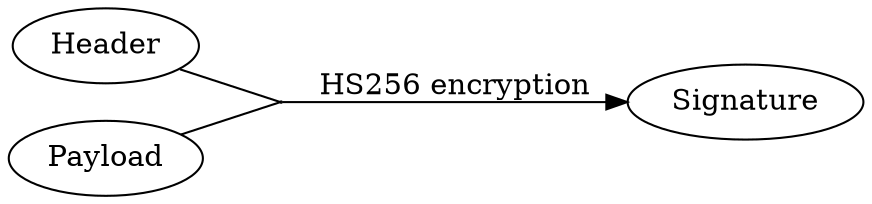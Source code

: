 digraph {
    rankdir=LR
    node[shap=record]

    {
        rank=same
        Header;
        Payload;
    }

    Signature

    d1 [shape=point, width=0.01, height=0.01];

    {Header, Payload} -> d1 [dir=none]
    d1 -> Signature [label="HS256 encryption"]
}